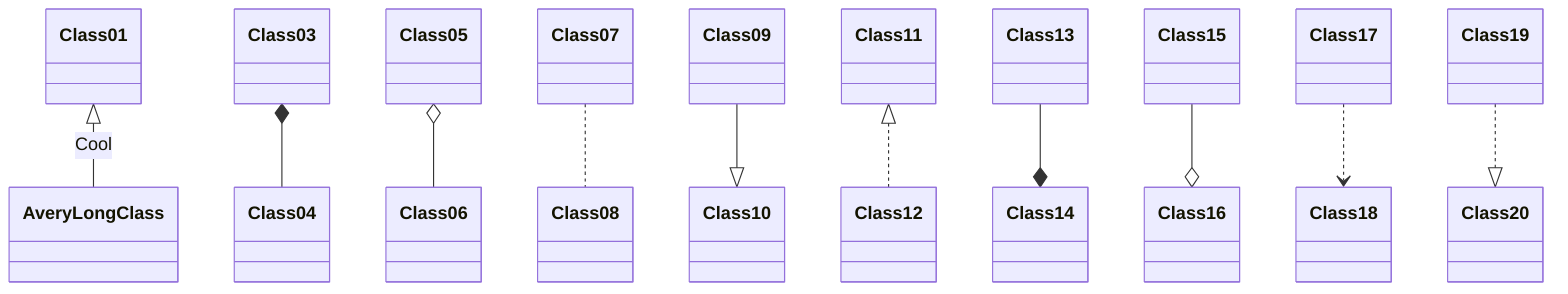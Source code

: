 classDiagram
Class01 <|-- AveryLongClass : Cool
Class03 *-- Class04
Class05 o-- Class06
Class07 .. Class08
Class09 --|> Class10
Class11 <|.. Class12
Class13 --* Class14
Class15 --o Class16
Class17 ..> Class18
Class19 ..|> Class20